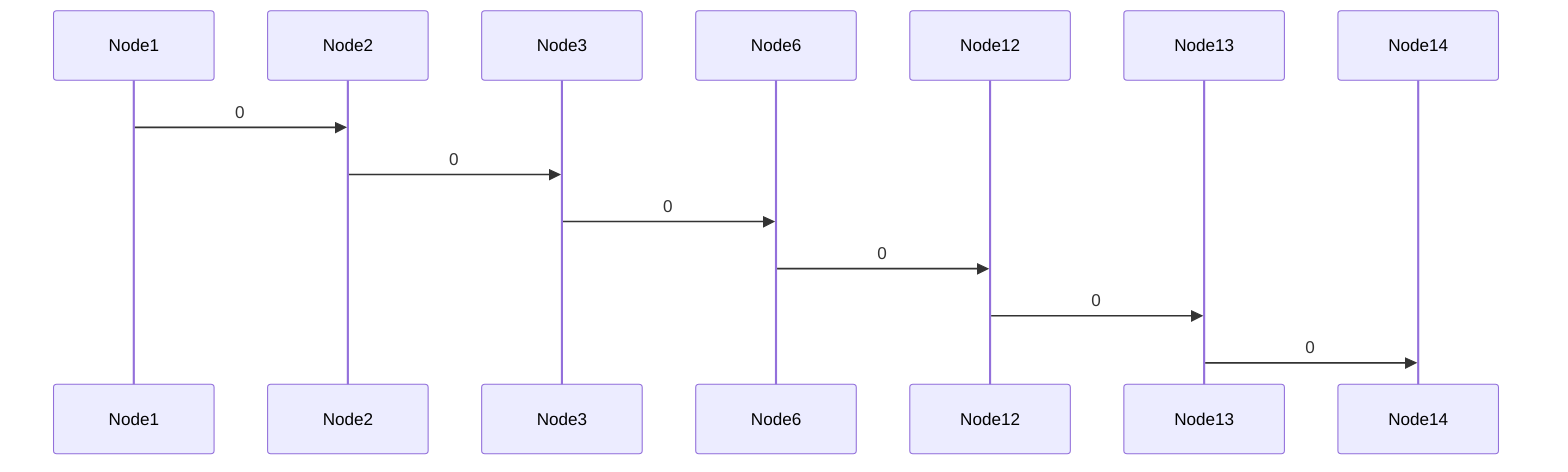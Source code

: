 ﻿sequenceDiagram
Node1->>Node2:0
Node2->>Node3:0
Node3->>Node6:0
Node6->>Node12:0
Node12->>Node13:0
Node13->>Node14:0